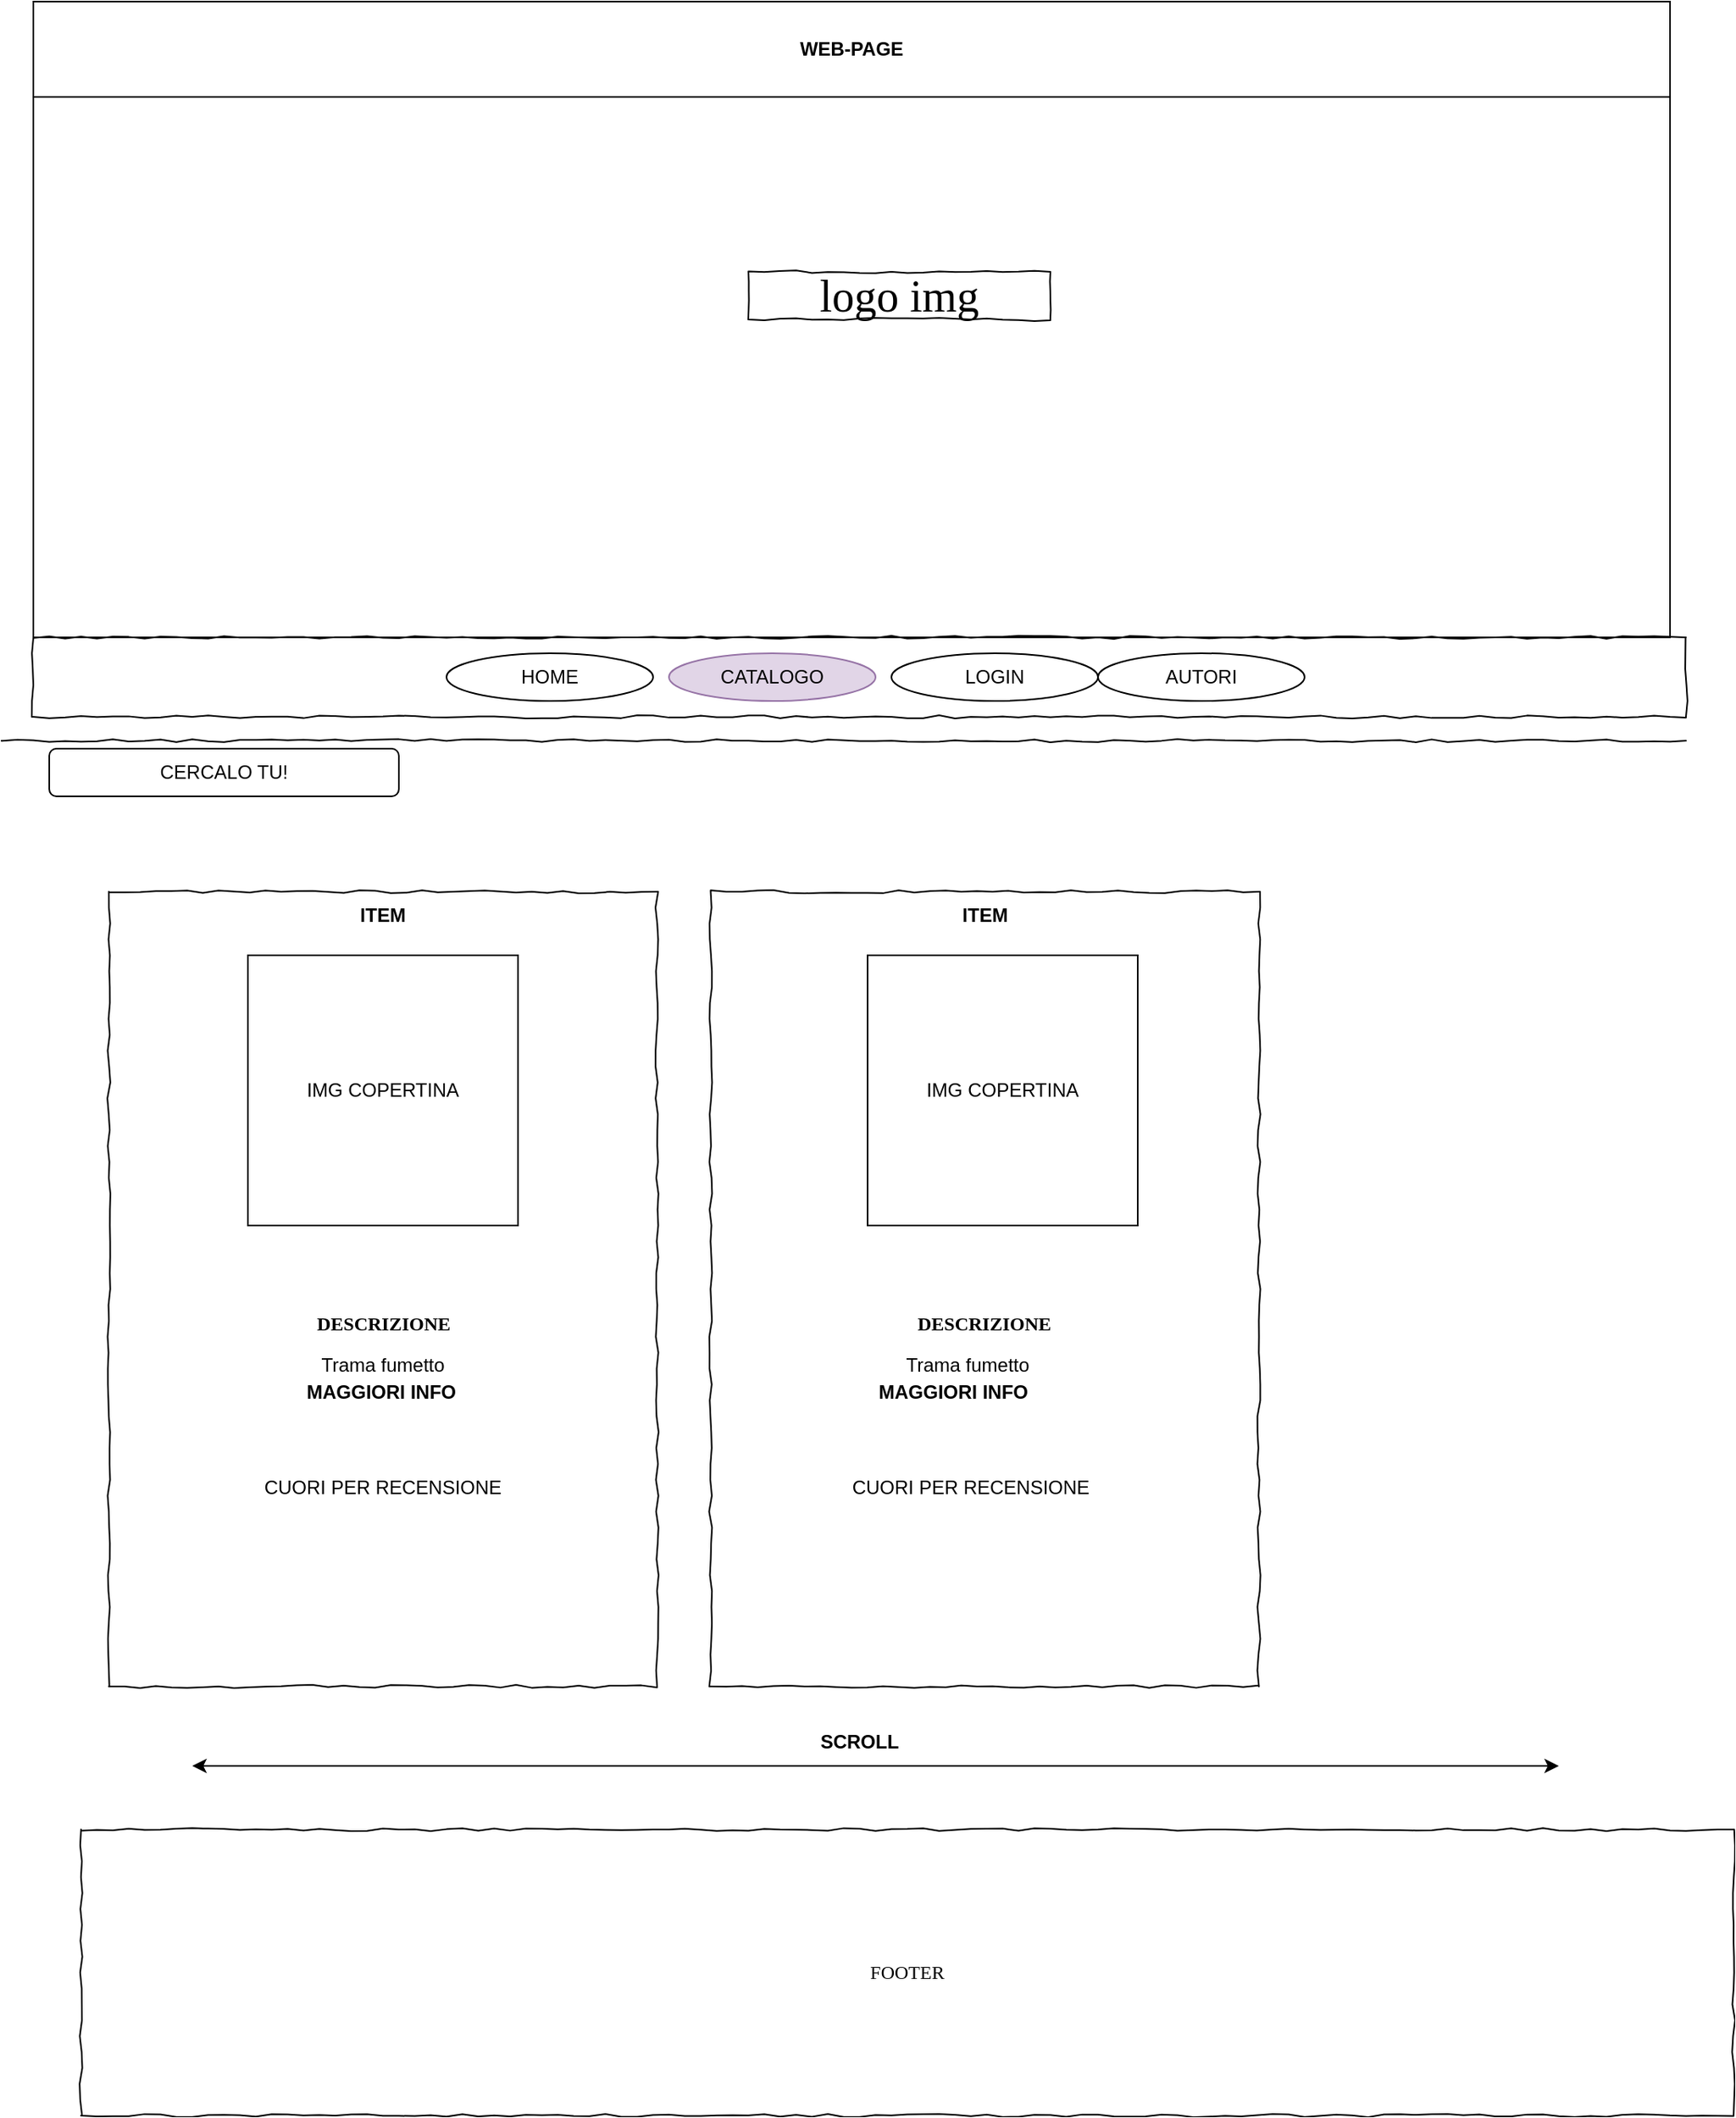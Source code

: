 <mxfile version="26.1.1">
  <diagram name="Page-1" id="03018318-947c-dd8e-b7a3-06fadd420f32">
    <mxGraphModel dx="2267" dy="1469" grid="1" gridSize="10" guides="1" tooltips="1" connect="1" arrows="1" fold="1" page="1" pageScale="1" pageWidth="1100" pageHeight="850" background="#ffffff" math="0" shadow="0">
      <root>
        <mxCell id="0" />
        <mxCell id="1" parent="0" />
        <mxCell id="677b7b8949515195-9" value="" style="line;strokeWidth=1;html=1;rounded=0;shadow=0;labelBackgroundColor=none;fillColor=none;fontFamily=Verdana;fontSize=14;fontColor=#000000;align=center;comic=1;" parent="1" vertex="1">
          <mxGeometry x="-20" y="-50" width="1060" height="10" as="geometry" />
        </mxCell>
        <mxCell id="677b7b8949515195-10" value="" style="whiteSpace=wrap;html=1;rounded=0;shadow=0;labelBackgroundColor=none;strokeWidth=1;fillColor=none;fontFamily=Verdana;fontSize=12;align=center;comic=1;" parent="1" vertex="1">
          <mxGeometry y="-110" width="1040" height="50" as="geometry" />
        </mxCell>
        <mxCell id="677b7b8949515195-26" value="FOOTER" style="whiteSpace=wrap;html=1;rounded=0;shadow=0;labelBackgroundColor=none;strokeWidth=1;fillColor=none;fontFamily=Verdana;fontSize=12;align=center;comic=1;" parent="1" vertex="1">
          <mxGeometry x="30" y="640" width="1040" height="180" as="geometry" />
        </mxCell>
        <mxCell id="MiC8FaawFKK_ar2keSqU-3" value="HOME" style="ellipse;whiteSpace=wrap;html=1;" vertex="1" parent="1">
          <mxGeometry x="260" y="-100" width="130" height="30" as="geometry" />
        </mxCell>
        <mxCell id="MiC8FaawFKK_ar2keSqU-4" value="AUTORI" style="ellipse;whiteSpace=wrap;html=1;" vertex="1" parent="1">
          <mxGeometry x="670" y="-100" width="130" height="30" as="geometry" />
        </mxCell>
        <mxCell id="MiC8FaawFKK_ar2keSqU-5" value="CATALOGO" style="ellipse;whiteSpace=wrap;html=1;labelBorderColor=none;labelBackgroundColor=none;fillColor=#e1d5e7;strokeColor=#9673a6;" vertex="1" parent="1">
          <mxGeometry x="400" y="-100" width="130" height="30" as="geometry" />
        </mxCell>
        <mxCell id="MiC8FaawFKK_ar2keSqU-6" value="LOGIN" style="ellipse;whiteSpace=wrap;html=1;" vertex="1" parent="1">
          <mxGeometry x="540" y="-100" width="130" height="30" as="geometry" />
        </mxCell>
        <mxCell id="MiC8FaawFKK_ar2keSqU-9" value="&lt;div&gt;&lt;b&gt;&lt;br&gt;&lt;/b&gt;&lt;/div&gt;&lt;div&gt;&lt;b&gt;&lt;br&gt;&lt;/b&gt;&lt;/div&gt;&lt;div&gt;&lt;b&gt;&lt;br&gt;&lt;/b&gt;&lt;/div&gt;&lt;div&gt;&lt;b&gt;DESCRIZIONE&lt;/b&gt;&lt;/div&gt;" style="whiteSpace=wrap;html=1;rounded=0;shadow=0;labelBackgroundColor=none;strokeWidth=1;fillColor=none;fontFamily=Verdana;fontSize=12;align=center;comic=1;" vertex="1" parent="1">
          <mxGeometry x="47.5" y="50" width="345" height="500" as="geometry" />
        </mxCell>
        <mxCell id="MiC8FaawFKK_ar2keSqU-10" value="CERCALO TU!" style="rounded=1;whiteSpace=wrap;html=1;" vertex="1" parent="1">
          <mxGeometry x="10" y="-40" width="220" height="30" as="geometry" />
        </mxCell>
        <mxCell id="MiC8FaawFKK_ar2keSqU-18" value="WEB-PAGE" style="swimlane;whiteSpace=wrap;html=1;startSize=60;" vertex="1" parent="1">
          <mxGeometry y="-510" width="1030" height="400" as="geometry" />
        </mxCell>
        <mxCell id="677b7b8949515195-2" value="logo img" style="whiteSpace=wrap;html=1;rounded=0;shadow=0;labelBackgroundColor=none;strokeWidth=1;fontFamily=Verdana;fontSize=28;align=center;comic=1;" parent="MiC8FaawFKK_ar2keSqU-18" vertex="1">
          <mxGeometry x="450" y="170" width="190" height="30" as="geometry" />
        </mxCell>
        <mxCell id="MiC8FaawFKK_ar2keSqU-19" value="IMG COPERTINA" style="whiteSpace=wrap;html=1;aspect=fixed;" vertex="1" parent="1">
          <mxGeometry x="135" y="90" width="170" height="170" as="geometry" />
        </mxCell>
        <mxCell id="MiC8FaawFKK_ar2keSqU-20" value="ITEM" style="text;html=1;align=center;verticalAlign=middle;whiteSpace=wrap;rounded=0;fillColor=none;gradientColor=none;fontStyle=1" vertex="1" parent="1">
          <mxGeometry x="190" y="40" width="60" height="50" as="geometry" />
        </mxCell>
        <mxCell id="MiC8FaawFKK_ar2keSqU-24" value="&lt;div&gt;Trama fumetto&lt;/div&gt;&lt;div&gt;&lt;br&gt;&lt;/div&gt;" style="text;html=1;align=center;verticalAlign=middle;whiteSpace=wrap;rounded=0;" vertex="1" parent="1">
          <mxGeometry x="160" y="340" width="120" height="30" as="geometry" />
        </mxCell>
        <mxCell id="MiC8FaawFKK_ar2keSqU-25" value="MAGGIORI INFO" style="text;html=1;align=center;verticalAlign=middle;whiteSpace=wrap;rounded=0;fontStyle=1" vertex="1" parent="1">
          <mxGeometry x="510" y="350" width="137.5" height="30" as="geometry" />
        </mxCell>
        <mxCell id="MiC8FaawFKK_ar2keSqU-26" value="&lt;div&gt;&lt;b&gt;&lt;br&gt;&lt;/b&gt;&lt;/div&gt;&lt;div&gt;&lt;b&gt;&lt;br&gt;&lt;/b&gt;&lt;/div&gt;&lt;div&gt;&lt;b&gt;&lt;br&gt;&lt;/b&gt;&lt;/div&gt;&lt;div&gt;&lt;b&gt;DESCRIZIONE&lt;/b&gt;&lt;/div&gt;" style="whiteSpace=wrap;html=1;rounded=0;shadow=0;labelBackgroundColor=none;strokeWidth=1;fillColor=none;fontFamily=Verdana;fontSize=12;align=center;comic=1;" vertex="1" parent="1">
          <mxGeometry x="426.25" y="50" width="345" height="500" as="geometry" />
        </mxCell>
        <mxCell id="MiC8FaawFKK_ar2keSqU-27" value="ITEM" style="text;html=1;align=center;verticalAlign=middle;whiteSpace=wrap;rounded=0;fillColor=none;gradientColor=none;fontStyle=1" vertex="1" parent="1">
          <mxGeometry x="568.75" y="50" width="60" height="30" as="geometry" />
        </mxCell>
        <mxCell id="MiC8FaawFKK_ar2keSqU-29" value="IMG COPERTINA" style="whiteSpace=wrap;html=1;aspect=fixed;" vertex="1" parent="1">
          <mxGeometry x="525" y="90" width="170" height="170" as="geometry" />
        </mxCell>
        <mxCell id="MiC8FaawFKK_ar2keSqU-30" value="&lt;div&gt;Trama fumetto&lt;/div&gt;&lt;div&gt;&lt;br&gt;&lt;/div&gt;" style="text;html=1;align=center;verticalAlign=middle;whiteSpace=wrap;rounded=0;" vertex="1" parent="1">
          <mxGeometry x="527.5" y="340" width="120" height="30" as="geometry" />
        </mxCell>
        <mxCell id="MiC8FaawFKK_ar2keSqU-31" value="MAGGIORI INFO" style="text;html=1;align=center;verticalAlign=middle;whiteSpace=wrap;rounded=0;fontStyle=1" vertex="1" parent="1">
          <mxGeometry x="150" y="350" width="137.5" height="30" as="geometry" />
        </mxCell>
        <mxCell id="MiC8FaawFKK_ar2keSqU-32" value="CUORI PER RECENSIONE" style="text;html=1;align=center;verticalAlign=middle;whiteSpace=wrap;rounded=0;" vertex="1" parent="1">
          <mxGeometry x="100" y="410" width="240" height="30" as="geometry" />
        </mxCell>
        <mxCell id="MiC8FaawFKK_ar2keSqU-34" value="CUORI PER RECENSIONE" style="text;html=1;align=center;verticalAlign=middle;whiteSpace=wrap;rounded=0;" vertex="1" parent="1">
          <mxGeometry x="470" y="410" width="240" height="30" as="geometry" />
        </mxCell>
        <mxCell id="MiC8FaawFKK_ar2keSqU-43" value="" style="endArrow=classic;startArrow=classic;html=1;rounded=0;" edge="1" parent="1">
          <mxGeometry width="50" height="50" relative="1" as="geometry">
            <mxPoint x="100" y="600" as="sourcePoint" />
            <mxPoint x="960" y="600" as="targetPoint" />
            <Array as="points" />
          </mxGeometry>
        </mxCell>
        <mxCell id="MiC8FaawFKK_ar2keSqU-44" value="SCROLL" style="text;html=1;align=center;verticalAlign=middle;whiteSpace=wrap;rounded=0;fontStyle=1" vertex="1" parent="1">
          <mxGeometry x="490" y="570" width="60" height="30" as="geometry" />
        </mxCell>
      </root>
    </mxGraphModel>
  </diagram>
</mxfile>

